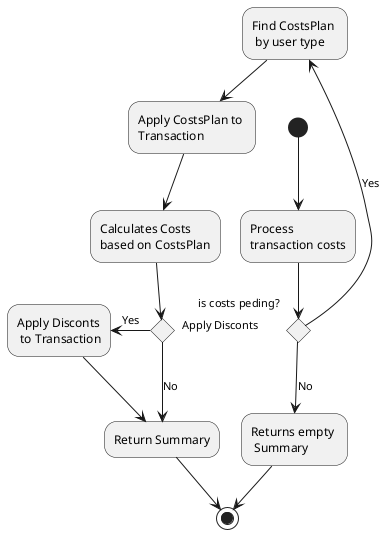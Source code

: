 @startuml
(*)  --> "Process \ntransaction costs"
If "is costs peding?" then
-left-> [Yes] "Find CostsPlan \n by user type"
--> "Apply CostsPlan to \nTransaction"
--> "Calculates Costs\nbased on CostsPlan"
    If "Apply Disconts" then
        -left-> [Yes] "Apply Disconts\n to Transaction"
        -down-> "Return Summary"
    else
        --> [No] "Return Summary"
    EndIf
    -->(*)
else
--> [No] "Returns empty \n Summary"
Endif
-->(*)
@enduml